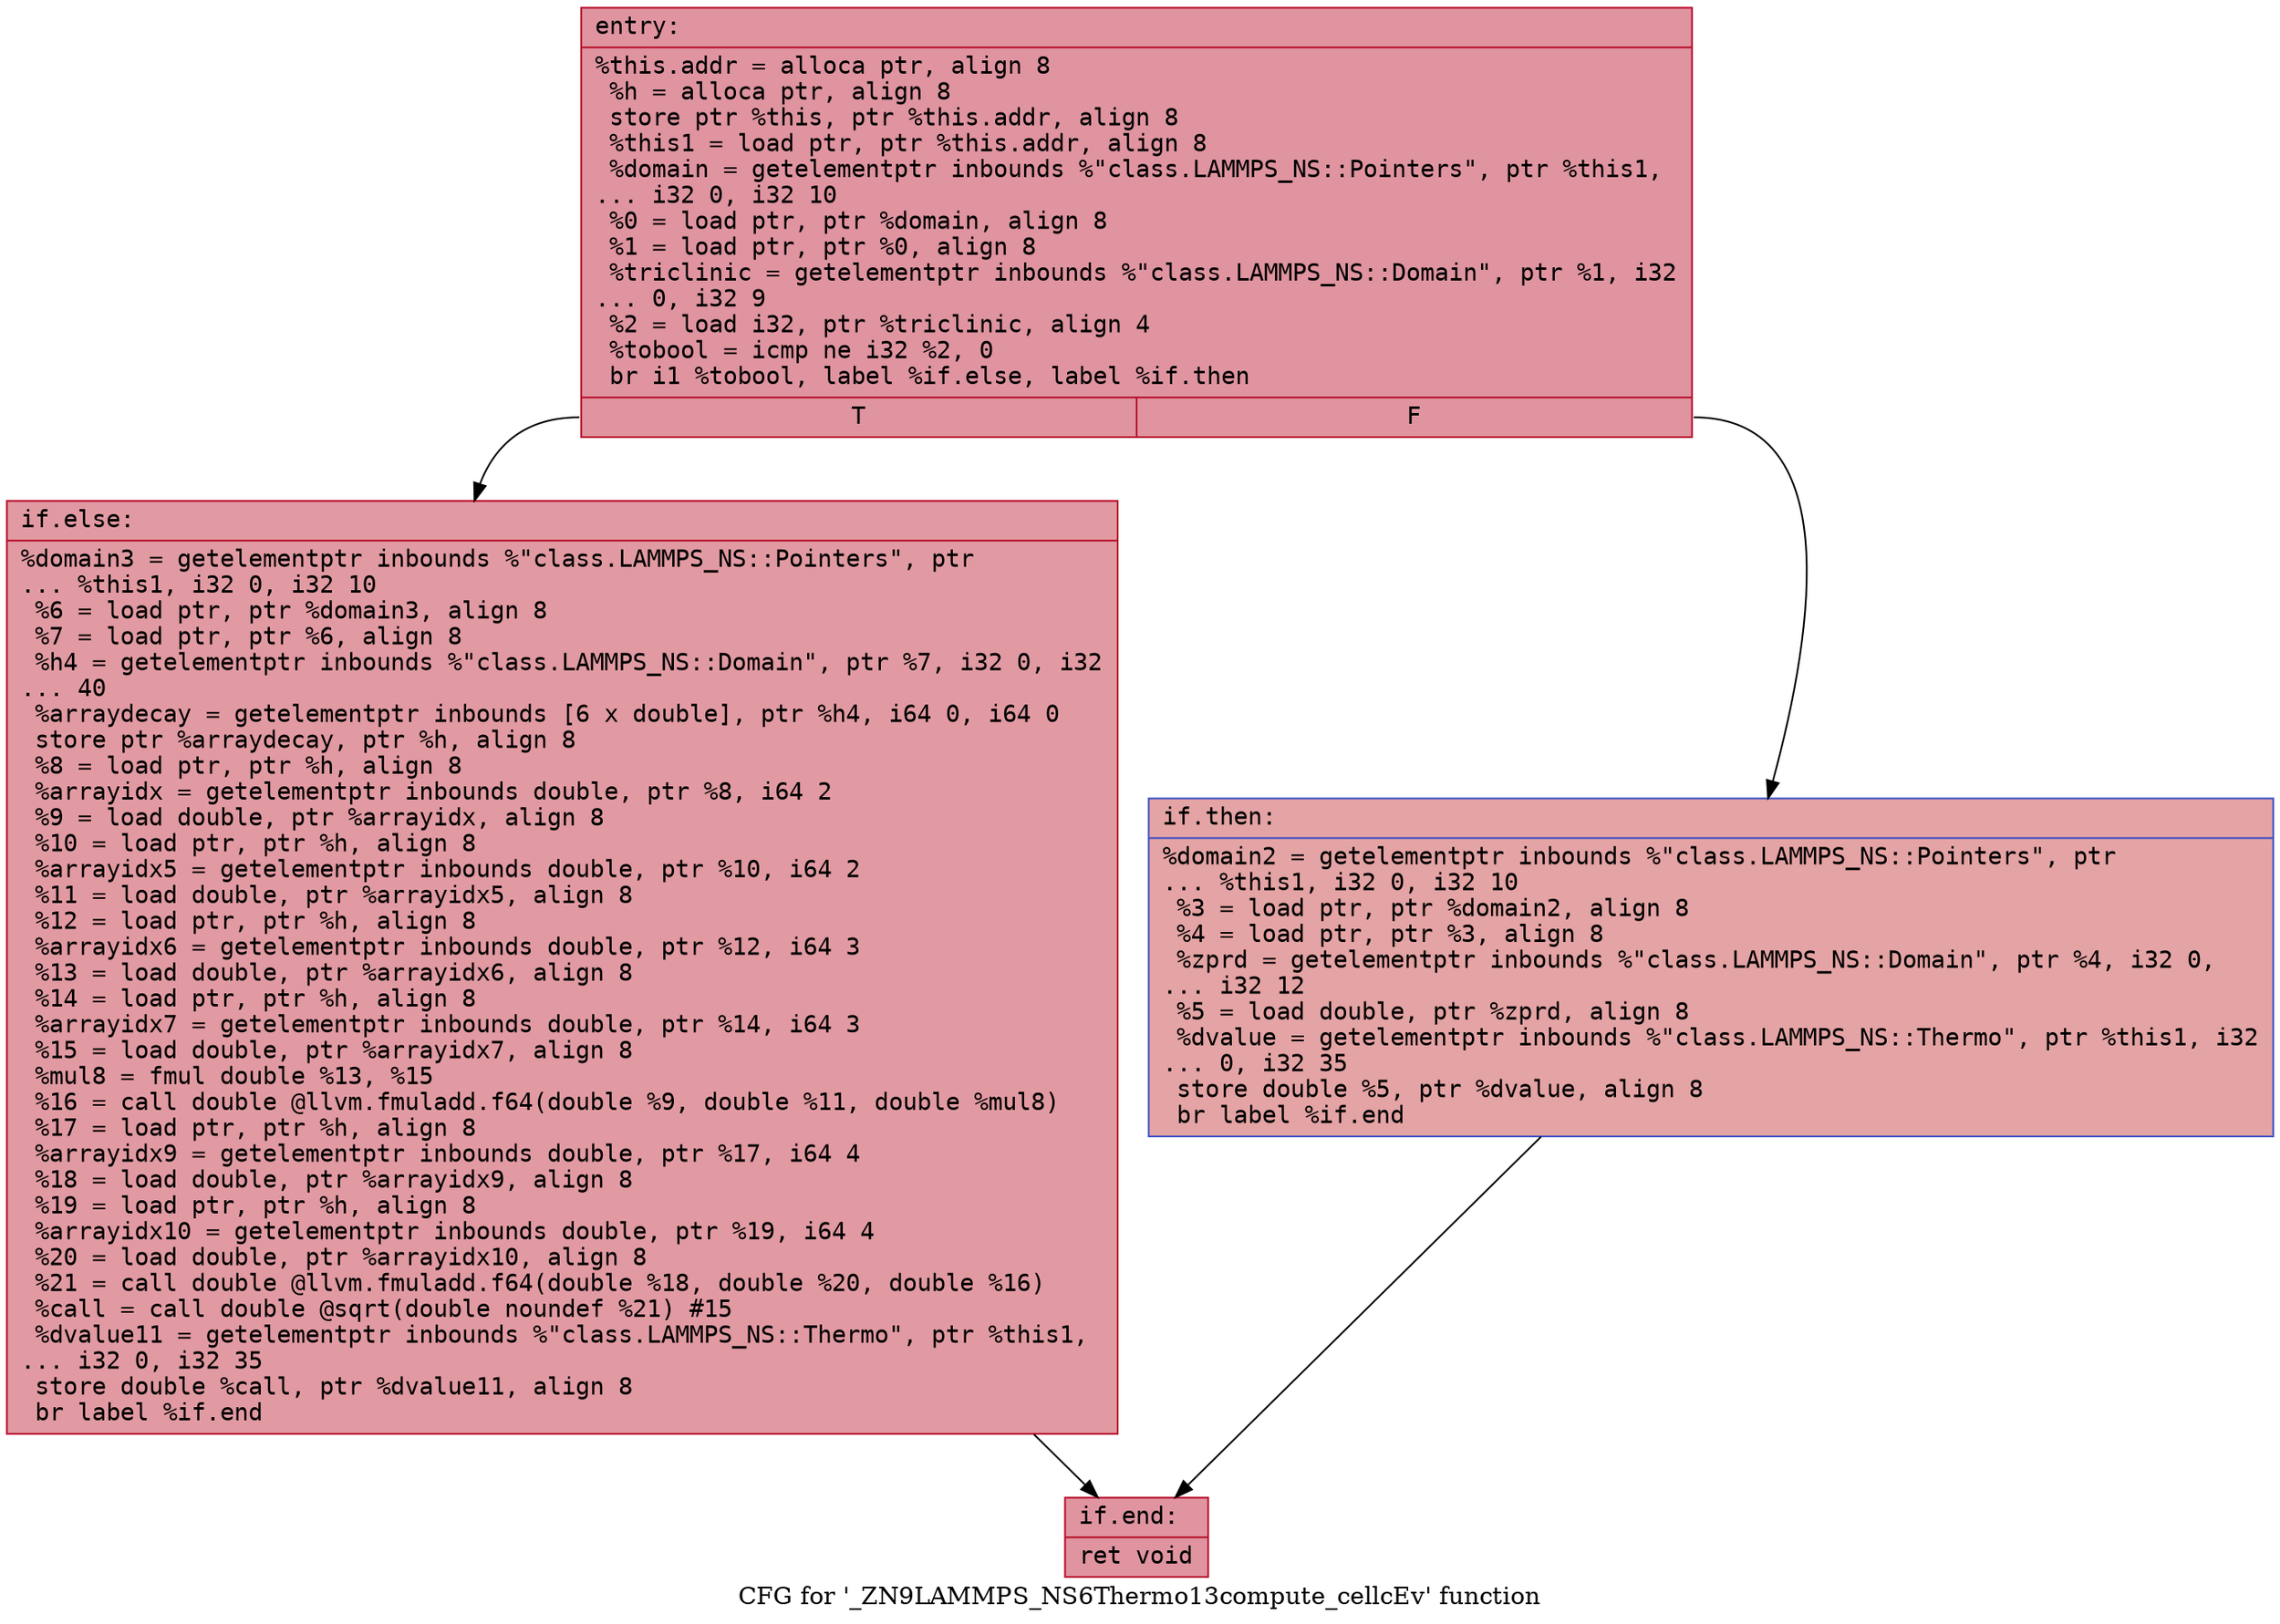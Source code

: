 digraph "CFG for '_ZN9LAMMPS_NS6Thermo13compute_cellcEv' function" {
	label="CFG for '_ZN9LAMMPS_NS6Thermo13compute_cellcEv' function";

	Node0x55bd4050ea30 [shape=record,color="#b70d28ff", style=filled, fillcolor="#b70d2870" fontname="Courier",label="{entry:\l|  %this.addr = alloca ptr, align 8\l  %h = alloca ptr, align 8\l  store ptr %this, ptr %this.addr, align 8\l  %this1 = load ptr, ptr %this.addr, align 8\l  %domain = getelementptr inbounds %\"class.LAMMPS_NS::Pointers\", ptr %this1,\l... i32 0, i32 10\l  %0 = load ptr, ptr %domain, align 8\l  %1 = load ptr, ptr %0, align 8\l  %triclinic = getelementptr inbounds %\"class.LAMMPS_NS::Domain\", ptr %1, i32\l... 0, i32 9\l  %2 = load i32, ptr %triclinic, align 4\l  %tobool = icmp ne i32 %2, 0\l  br i1 %tobool, label %if.else, label %if.then\l|{<s0>T|<s1>F}}"];
	Node0x55bd4050ea30:s0 -> Node0x55bd4050f040[tooltip="entry -> if.else\nProbability 62.50%" ];
	Node0x55bd4050ea30:s1 -> Node0x55bd4050f0b0[tooltip="entry -> if.then\nProbability 37.50%" ];
	Node0x55bd4050f0b0 [shape=record,color="#3d50c3ff", style=filled, fillcolor="#c32e3170" fontname="Courier",label="{if.then:\l|  %domain2 = getelementptr inbounds %\"class.LAMMPS_NS::Pointers\", ptr\l... %this1, i32 0, i32 10\l  %3 = load ptr, ptr %domain2, align 8\l  %4 = load ptr, ptr %3, align 8\l  %zprd = getelementptr inbounds %\"class.LAMMPS_NS::Domain\", ptr %4, i32 0,\l... i32 12\l  %5 = load double, ptr %zprd, align 8\l  %dvalue = getelementptr inbounds %\"class.LAMMPS_NS::Thermo\", ptr %this1, i32\l... 0, i32 35\l  store double %5, ptr %dvalue, align 8\l  br label %if.end\l}"];
	Node0x55bd4050f0b0 -> Node0x55bd4032aa70[tooltip="if.then -> if.end\nProbability 100.00%" ];
	Node0x55bd4050f040 [shape=record,color="#b70d28ff", style=filled, fillcolor="#bb1b2c70" fontname="Courier",label="{if.else:\l|  %domain3 = getelementptr inbounds %\"class.LAMMPS_NS::Pointers\", ptr\l... %this1, i32 0, i32 10\l  %6 = load ptr, ptr %domain3, align 8\l  %7 = load ptr, ptr %6, align 8\l  %h4 = getelementptr inbounds %\"class.LAMMPS_NS::Domain\", ptr %7, i32 0, i32\l... 40\l  %arraydecay = getelementptr inbounds [6 x double], ptr %h4, i64 0, i64 0\l  store ptr %arraydecay, ptr %h, align 8\l  %8 = load ptr, ptr %h, align 8\l  %arrayidx = getelementptr inbounds double, ptr %8, i64 2\l  %9 = load double, ptr %arrayidx, align 8\l  %10 = load ptr, ptr %h, align 8\l  %arrayidx5 = getelementptr inbounds double, ptr %10, i64 2\l  %11 = load double, ptr %arrayidx5, align 8\l  %12 = load ptr, ptr %h, align 8\l  %arrayidx6 = getelementptr inbounds double, ptr %12, i64 3\l  %13 = load double, ptr %arrayidx6, align 8\l  %14 = load ptr, ptr %h, align 8\l  %arrayidx7 = getelementptr inbounds double, ptr %14, i64 3\l  %15 = load double, ptr %arrayidx7, align 8\l  %mul8 = fmul double %13, %15\l  %16 = call double @llvm.fmuladd.f64(double %9, double %11, double %mul8)\l  %17 = load ptr, ptr %h, align 8\l  %arrayidx9 = getelementptr inbounds double, ptr %17, i64 4\l  %18 = load double, ptr %arrayidx9, align 8\l  %19 = load ptr, ptr %h, align 8\l  %arrayidx10 = getelementptr inbounds double, ptr %19, i64 4\l  %20 = load double, ptr %arrayidx10, align 8\l  %21 = call double @llvm.fmuladd.f64(double %18, double %20, double %16)\l  %call = call double @sqrt(double noundef %21) #15\l  %dvalue11 = getelementptr inbounds %\"class.LAMMPS_NS::Thermo\", ptr %this1,\l... i32 0, i32 35\l  store double %call, ptr %dvalue11, align 8\l  br label %if.end\l}"];
	Node0x55bd4050f040 -> Node0x55bd4032aa70[tooltip="if.else -> if.end\nProbability 100.00%" ];
	Node0x55bd4032aa70 [shape=record,color="#b70d28ff", style=filled, fillcolor="#b70d2870" fontname="Courier",label="{if.end:\l|  ret void\l}"];
}
